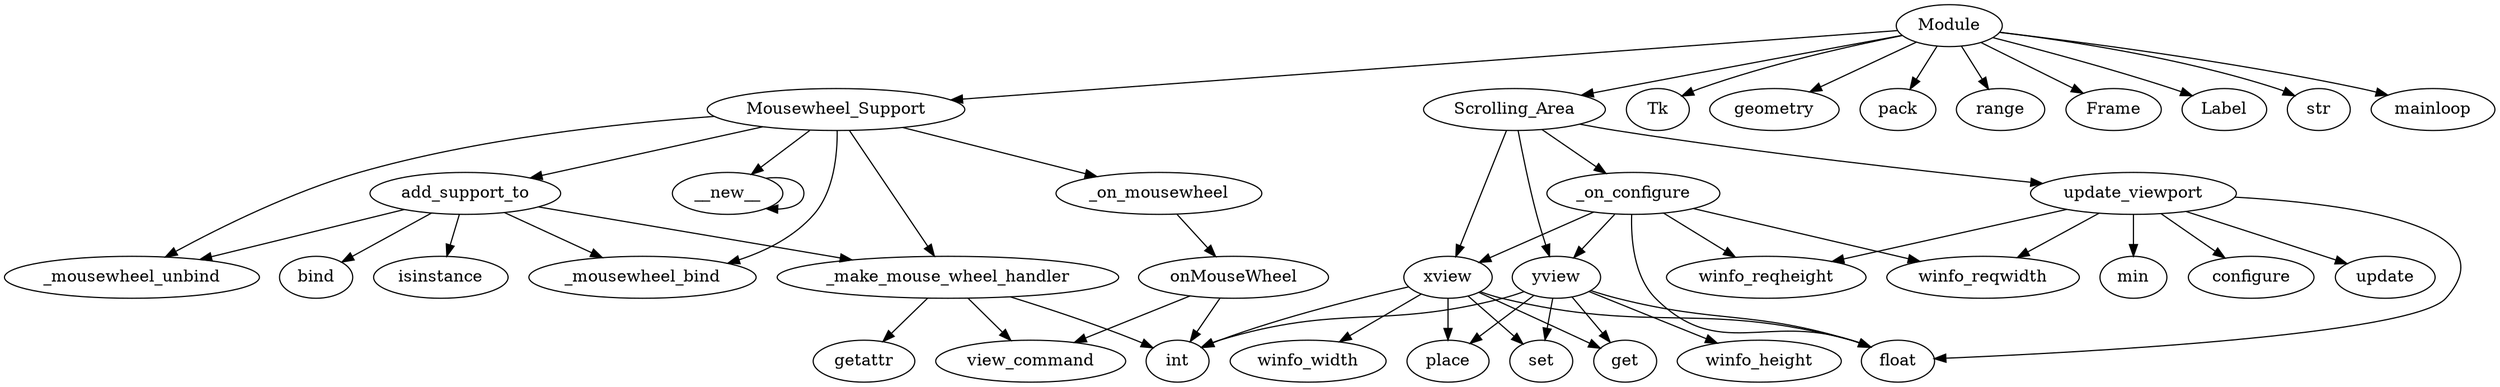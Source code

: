 digraph  {
__new__;
_on_mousewheel;
onMouseWheel;
_mousewheel_bind;
_mousewheel_unbind;
add_support_to;
_make_mouse_wheel_handler;
bind;
isinstance;
view_command;
int;
getattr;
update_viewport;
update;
float;
winfo_reqheight;
winfo_reqwidth;
min;
configure;
_on_configure;
xview;
yview;
winfo_width;
get;
place;
set;
winfo_height;
Module;
Mousewheel_Support;
Scrolling_Area;
Tk;
geometry;
pack;
range;
Frame;
Label;
str;
mainloop;
__new__ -> __new__;
_on_mousewheel -> onMouseWheel;
onMouseWheel -> view_command;
onMouseWheel -> int;
add_support_to -> _make_mouse_wheel_handler;
add_support_to -> bind;
add_support_to -> _mousewheel_bind;
add_support_to -> _mousewheel_unbind;
add_support_to -> isinstance;
_make_mouse_wheel_handler -> getattr;
_make_mouse_wheel_handler -> view_command;
_make_mouse_wheel_handler -> int;
update_viewport -> update;
update_viewport -> float;
update_viewport -> winfo_reqheight;
update_viewport -> winfo_reqwidth;
update_viewport -> min;
update_viewport -> configure;
_on_configure -> float;
_on_configure -> winfo_reqheight;
_on_configure -> winfo_reqwidth;
_on_configure -> xview;
_on_configure -> yview;
xview -> float;
xview -> winfo_width;
xview -> get;
xview -> int;
xview -> place;
xview -> set;
yview -> float;
yview -> winfo_height;
yview -> get;
yview -> int;
yview -> place;
yview -> set;
Module -> Mousewheel_Support;
Module -> Scrolling_Area;
Module -> Tk;
Module -> geometry;
Module -> pack;
Module -> range;
Module -> Frame;
Module -> Label;
Module -> str;
Module -> mainloop;
Mousewheel_Support -> __new__;
Mousewheel_Support -> _on_mousewheel;
Mousewheel_Support -> _mousewheel_bind;
Mousewheel_Support -> _mousewheel_unbind;
Mousewheel_Support -> add_support_to;
Mousewheel_Support -> _make_mouse_wheel_handler;
Scrolling_Area -> update_viewport;
Scrolling_Area -> _on_configure;
Scrolling_Area -> xview;
Scrolling_Area -> yview;
}
